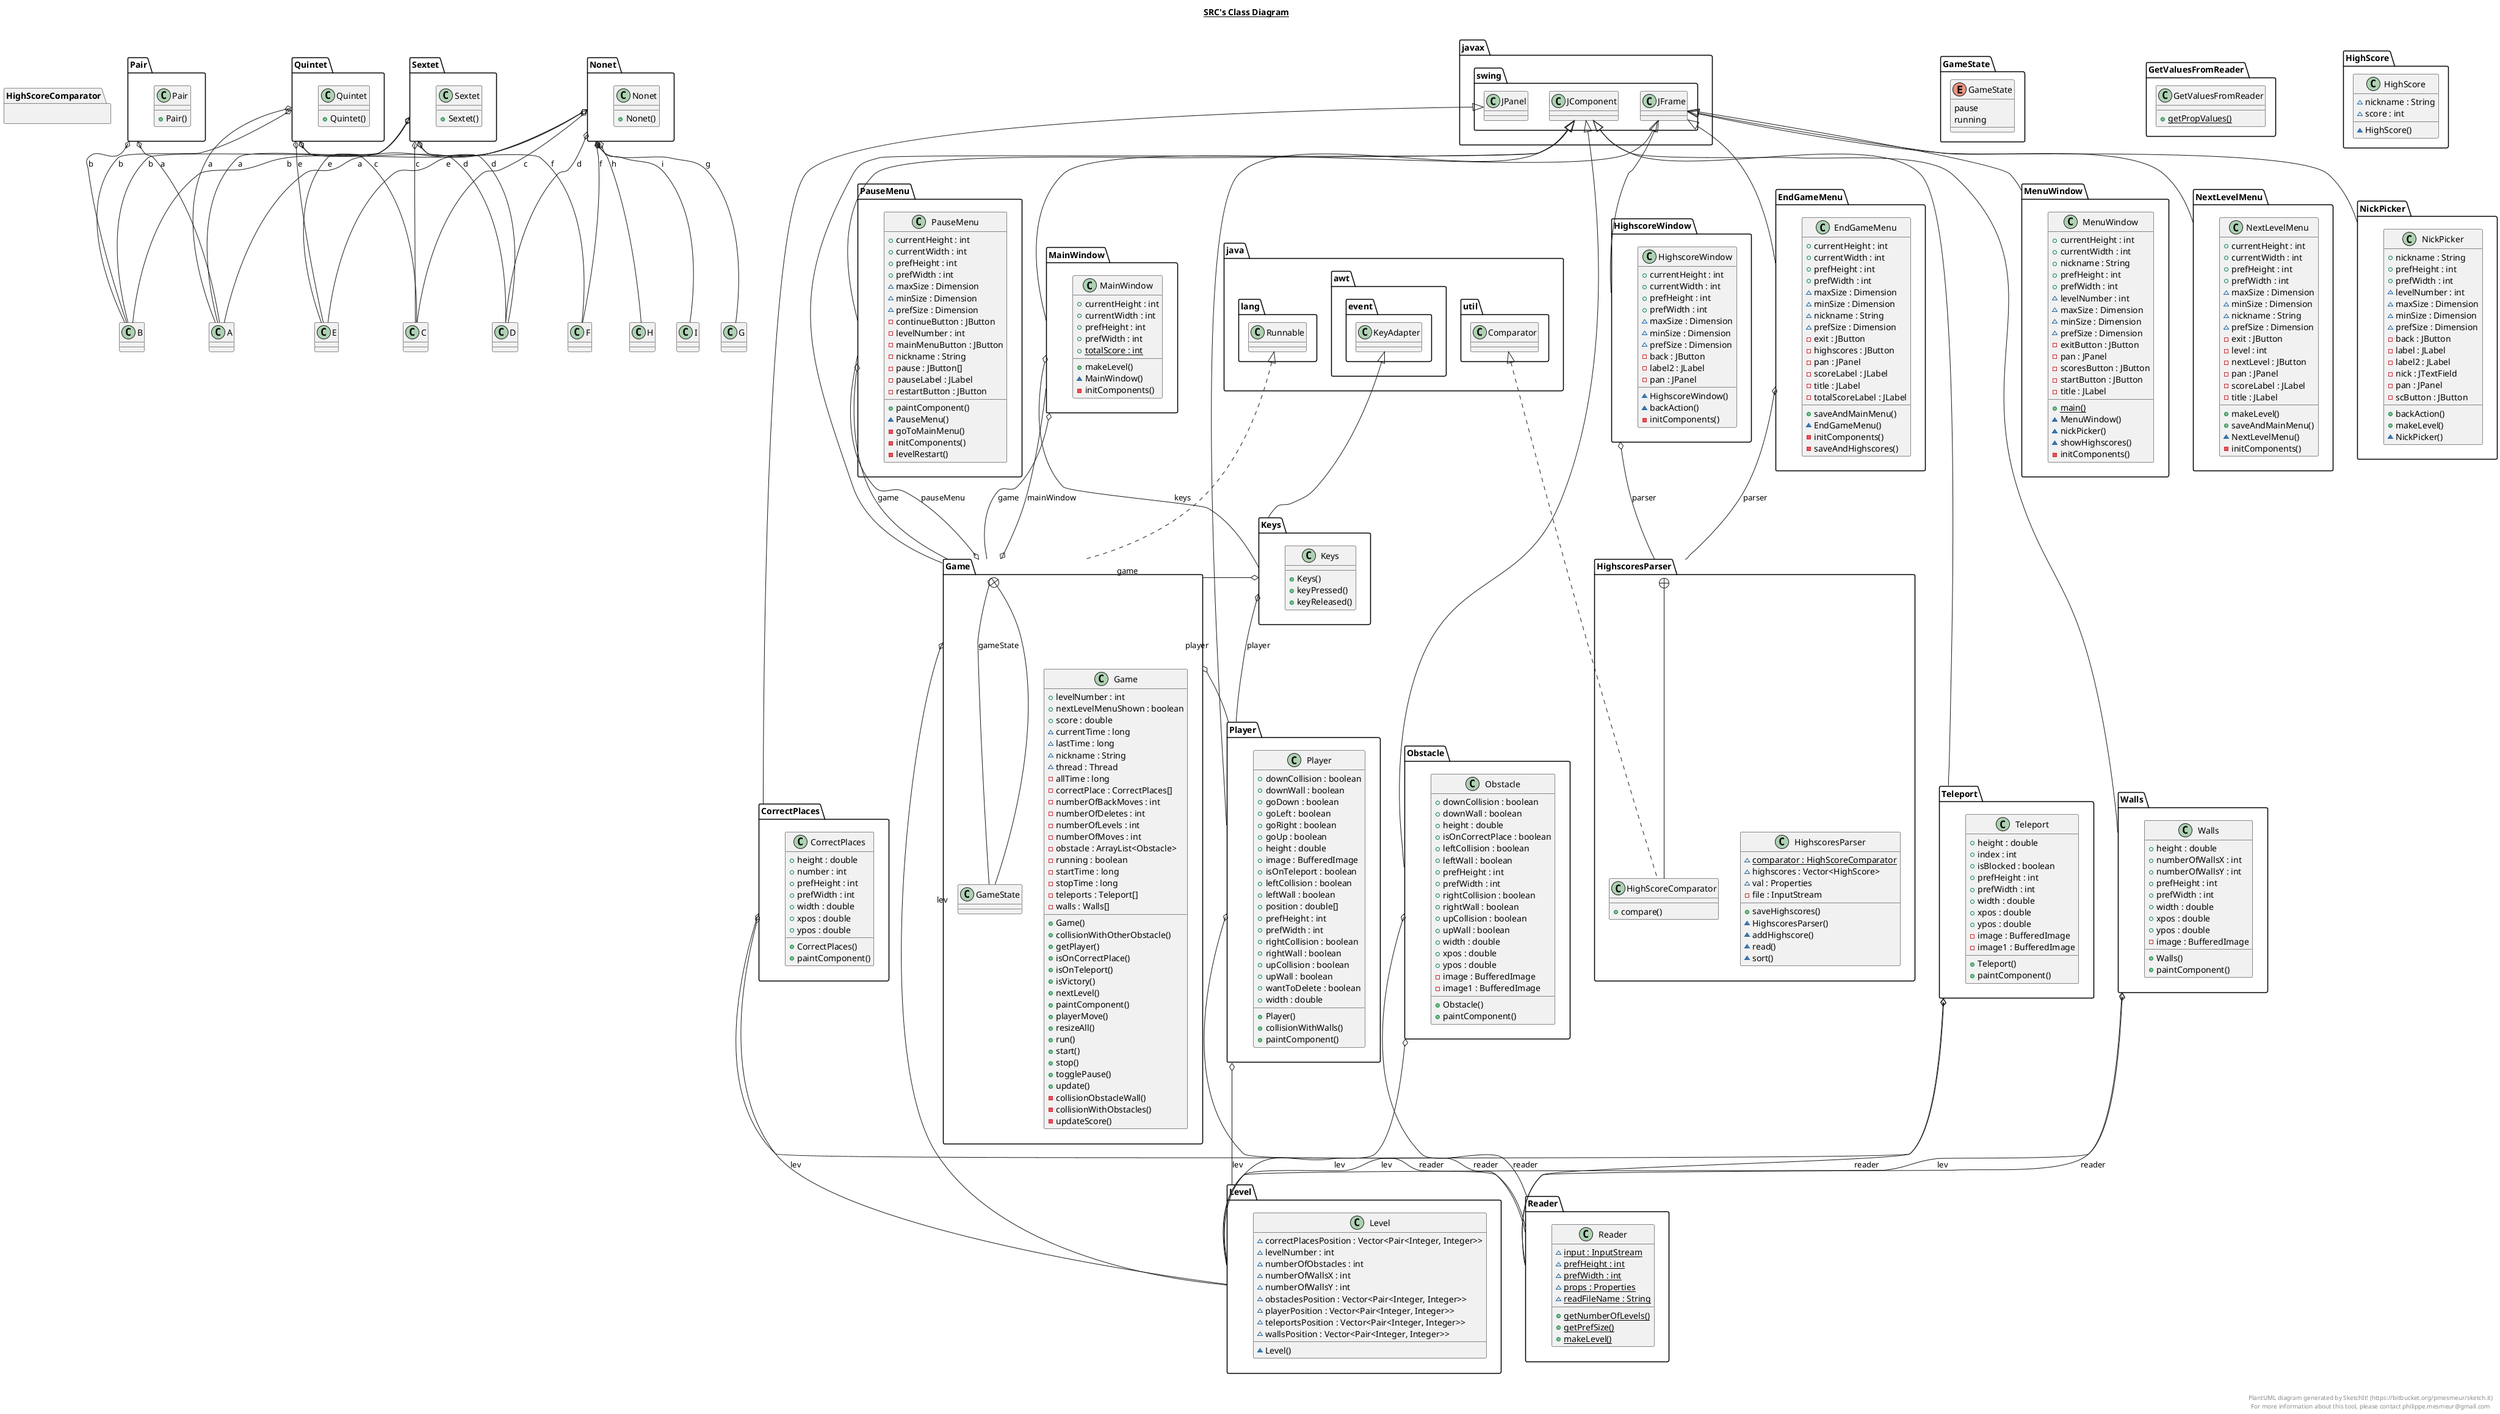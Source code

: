 @startuml

title __SRC's Class Diagram__\n

  namespace CorrectPlaces {
      class CorrectPlaces {
          + height : double
          + number : int
          + prefHeight : int
          + prefWidth : int
          + width : double
          + xpos : double
          + ypos : double
          + CorrectPlaces()
          + paintComponent()
      }
    }


    namespace EndGameMenu {
      class EndGameMenu {
          + currentHeight : int
          + currentWidth : int
          + prefHeight : int
          + prefWidth : int
          ~ maxSize : Dimension
          ~ minSize : Dimension
          ~ nickname : String
          ~ prefSize : Dimension
          - exit : JButton
          - highscores : JButton
          - pan : JPanel
          - scoreLabel : JLabel
          - title : JLabel
          - totalScoreLabel : JLabel
          + saveAndMainMenu()
          ~ EndGameMenu()
          - initComponents()
          - saveAndHighscores()
      }
    }


    namespace Game {
      class Game {
          + levelNumber : int
          + nextLevelMenuShown : boolean
          + score : double
          ~ currentTime : long
          ~ lastTime : long
          ~ nickname : String
          ~ thread : Thread
          - allTime : long
          - correctPlace : CorrectPlaces[]
          - numberOfBackMoves : int
          - numberOfDeletes : int
          - numberOfLevels : int
          - numberOfMoves : int
          - obstacle : ArrayList<Obstacle>
          - running : boolean
          - startTime : long
          - stopTime : long
          - teleports : Teleport[]
          - walls : Walls[]
          + Game()
          + collisionWithOtherObstacle()
          + getPlayer()
          + isOnCorrectPlace()
          + isOnTeleport()
          + isVictory()
          + nextLevel()
          + paintComponent()
          + playerMove()
          + resizeAll()
          + run()
          + start()
          + stop()
          + togglePause()
          + update()
          - collisionObstacleWall()
          - collisionWithObstacles()
          - updateScore()
      }
    }


    namespace GameState {
      enum GameState {
        pause
        running
      }
    }


    namespace GetValuesFromReader {
      class GetValuesFromReader {
          {static} + getPropValues()
      }
    }


    namespace HighScore {
      class HighScore {
          ~ nickname : String
          ~ score : int
          ~ HighScore()
      }
    }


    namespace HighscoreWindow {
      class HighscoreWindow {
          + currentHeight : int
          + currentWidth : int
          + prefHeight : int
          + prefWidth : int
          ~ maxSize : Dimension
          ~ minSize : Dimension
          ~ prefSize : Dimension
          - back : JButton
          - label2 : JLabel
          - pan : JPanel
          ~ HighscoreWindow()
          ~ backAction()
          - initComponents()
      }
    }


    namespace HighscoresParser {
      class HighscoresParser {
          {static} ~ comparator : HighScoreComparator
          ~ highscores : Vector<HighScore>
          ~ val : Properties
          - file : InputStream
          + saveHighscores()
          ~ HighscoresParser()
          ~ addHighscore()
          ~ read()
          ~ sort()
      }
    }


    namespace HighScoreComparator {
      class HighscoresParser.HighScoreComparator {
          + compare()
      }
    }


    namespace Keys {
      class Keys {
          + Keys()
          + keyPressed()
          + keyReleased()
      }
    }


    namespace Level {
      class Level {
          ~ correctPlacesPosition : Vector<Pair<Integer, Integer>>
          ~ levelNumber : int
          ~ numberOfObstacles : int
          ~ numberOfWallsX : int
          ~ numberOfWallsY : int
          ~ obstaclesPosition : Vector<Pair<Integer, Integer>>
          ~ playerPosition : Vector<Pair<Integer, Integer>>
          ~ teleportsPosition : Vector<Pair<Integer, Integer>>
          ~ wallsPosition : Vector<Pair<Integer, Integer>>
          ~ Level()
      }
    }


    namespace MainWindow {
      class MainWindow {
          + currentHeight : int
          + currentWidth : int
          + prefHeight : int
          + prefWidth : int
          {static} + totalScore : int
          + makeLevel()
          ~ MainWindow()
          - initComponents()
      }
    }


    namespace MenuWindow {
      class MenuWindow {
          + currentHeight : int
          + currentWidth : int
          + nickname : String
          + prefHeight : int
          + prefWidth : int
          ~ levelNumber : int
          ~ maxSize : Dimension
          ~ minSize : Dimension
          ~ prefSize : Dimension
          - exitButton : JButton
          - pan : JPanel
          - scoresButton : JButton
          - startButton : JButton
          - title : JLabel
          {static} + main()
          ~ MenuWindow()
          ~ nickPicker()
          ~ showHighscores()
          - initComponents()
      }
    }


    namespace NextLevelMenu {
      class NextLevelMenu {
          + currentHeight : int
          + currentWidth : int
          + prefHeight : int
          + prefWidth : int
          ~ maxSize : Dimension
          ~ minSize : Dimension
          ~ nickname : String
          ~ prefSize : Dimension
          - exit : JButton
          - level : int
          - nextLevel : JButton
          - pan : JPanel
          - scoreLabel : JLabel
          - title : JLabel
          + makeLevel()
          + saveAndMainMenu()
          ~ NextLevelMenu()
          - initComponents()
      }
    }


    namespace NickPicker {
      class NickPicker {
          + nickname : String
          + prefHeight : int
          + prefWidth : int
          ~ levelNumber : int
          ~ maxSize : Dimension
          ~ minSize : Dimension
          ~ prefSize : Dimension
          - back : JButton
          - label : JLabel
          - label2 : JLabel
          - nick : JTextField
          - pan : JPanel
          - scButton : JButton
          + backAction()
          + makeLevel()
          ~ NickPicker()
      }
    }


    namespace Nonet {
      class Nonet {
          + Nonet()
      }
    }


    namespace Obstacle {
      class Obstacle {
          + downCollision : boolean
          + downWall : boolean
          + height : double
          + isOnCorrectPlace : boolean
          + leftCollision : boolean
          + leftWall : boolean
          + prefHeight : int
          + prefWidth : int
          + rightCollision : boolean
          + rightWall : boolean
          + upCollision : boolean
          + upWall : boolean
          + width : double
          + xpos : double
          + ypos : double
          - image : BufferedImage
          - image1 : BufferedImage
          + Obstacle()
          + paintComponent()
      }
    }


    namespace Pair {
      class Pair {
          + Pair()
      }
    }


    namespace PauseMenu {
      class PauseMenu {
          + currentHeight : int
          + currentWidth : int
          + prefHeight : int
          + prefWidth : int
          ~ maxSize : Dimension
          ~ minSize : Dimension
          ~ prefSize : Dimension
          - continueButton : JButton
          - levelNumber : int
          - mainMenuButton : JButton
          - nickname : String
          - pause : JButton[]
          - pauseLabel : JLabel
          - restartButton : JButton
          + paintComponent()
          ~ PauseMenu()
          - goToMainMenu()
          - initComponents()
          - levelRestart()
      }
    }


    namespace Player {
      class Player {
          + downCollision : boolean
          + downWall : boolean
          + goDown : boolean
          + goLeft : boolean
          + goRight : boolean
          + goUp : boolean
          + height : double
          + image : BufferedImage
          + isOnTeleport : boolean
          + leftCollision : boolean
          + leftWall : boolean
          + position : double[]
          + prefHeight : int
          + prefWidth : int
          + rightCollision : boolean
          + rightWall : boolean
          + upCollision : boolean
          + upWall : boolean
          + wantToDelete : boolean
          + width : double
          + Player()
          + collisionWithWalls()
          + paintComponent()
      }
    }


    namespace Quintet {
      class Quintet {
          + Quintet()
      }
    }


    namespace Reader {
      class Reader {
          {static} ~ input : InputStream
          {static} ~ prefHeight : int
          {static} ~ prefWidth : int
          {static} ~ props : Properties
          {static} ~ readFileName : String
          {static} + getNumberOfLevels()
          {static} + getPrefSize()
          {static} + makeLevel()
      }
    }


    namespace Sextet {
      class Sextet {
          + Sextet()
      }
    }


    namespace Teleport {
      class Teleport {
          + height : double
          + index : int
          + isBlocked : boolean
          + prefHeight : int
          + prefWidth : int
          + width : double
          + xpos : double
          + ypos : double
          - image : BufferedImage
          - image1 : BufferedImage
          + Teleport()
          + paintComponent()
      }
    }


    namespace Walls {
      class Walls {
          + height : double
          + numberOfWallsX : int
          + numberOfWallsY : int
          + prefHeight : int
          + prefWidth : int
          + width : double
          + xpos : double
          + ypos : double
          - image : BufferedImage
          + Walls()
          + paintComponent()
      }
    }
  

  CorrectPlaces -up-|> javax.swing.JPanel
  CorrectPlaces o-- Level : lev
  CorrectPlaces o-- Reader : reader
  EndGameMenu -up-|> javax.swing.JFrame
  EndGameMenu o-- HighscoresParser : parser
  Game .up.|> java.lang.Runnable
  Game -up-|> javax.swing.JComponent
  Game o-- Game.GameState : gameState
  Game o-- Level : lev
  Game o-- MainWindow : mainWindow
  Game o-- PauseMenu : pauseMenu
  Game o-- Player : player
  Game +-down- Game.GameState
  HighscoreWindow -up-|> javax.swing.JFrame
  HighscoreWindow o-- HighscoresParser : parser
  HighscoresParser +-down- HighscoresParser.HighScoreComparator
  HighscoresParser.HighScoreComparator .up.|> java.util.Comparator
  Keys -up-|> java.awt.event.KeyAdapter
  Keys o-- Game : game
  Keys o-- Player : player
  MainWindow -up-|> javax.swing.JFrame
  MainWindow o-- Keys : keys
  MainWindow o-- Game : game
  MenuWindow -up-|> javax.swing.JFrame
  NextLevelMenu -up-|> javax.swing.JFrame
  NickPicker -up-|> javax.swing.JFrame
  Nonet o-- A : a
  Nonet o-- B : b
  Nonet o-- C : c
  Nonet o-- D : d
  Nonet o-- E : e
  Nonet o-- F : f
  Nonet o-- G : g
  Nonet o-- H : h
  Nonet o-- I : i
  Obstacle -up-|> javax.swing.JComponent
  Obstacle o-- Reader : reader
  Obstacle o-- Level : lev
  Pair o-- A : a
  Pair o-- B : b
  PauseMenu -up-|> javax.swing.JComponent
  PauseMenu o-- Game : game
  Player -up-|> javax.swing.JComponent
  Player o-- Level : lev
  Player o-- Reader : reader
  Quintet o-- A : a
  Quintet o-- B : b
  Quintet o-- C : c
  Quintet o-- D : d
  Quintet o-- E : e
  Sextet o-- A : a
  Sextet o-- B : b
  Sextet o-- C : c
  Sextet o-- D : d
  Sextet o-- E : e
  Sextet o-- F : f
  Teleport -up-|> javax.swing.JComponent
  Teleport o-- Reader : reader
  Teleport o-- Level : lev
  Walls -up-|> javax.swing.JComponent
  Walls o-- Level : lev
  Walls o-- Reader : reader


right footer


PlantUML diagram generated by SketchIt! (https://bitbucket.org/pmesmeur/sketch.it)
For more information about this tool, please contact philippe.mesmeur@gmail.com
endfooter

@enduml
